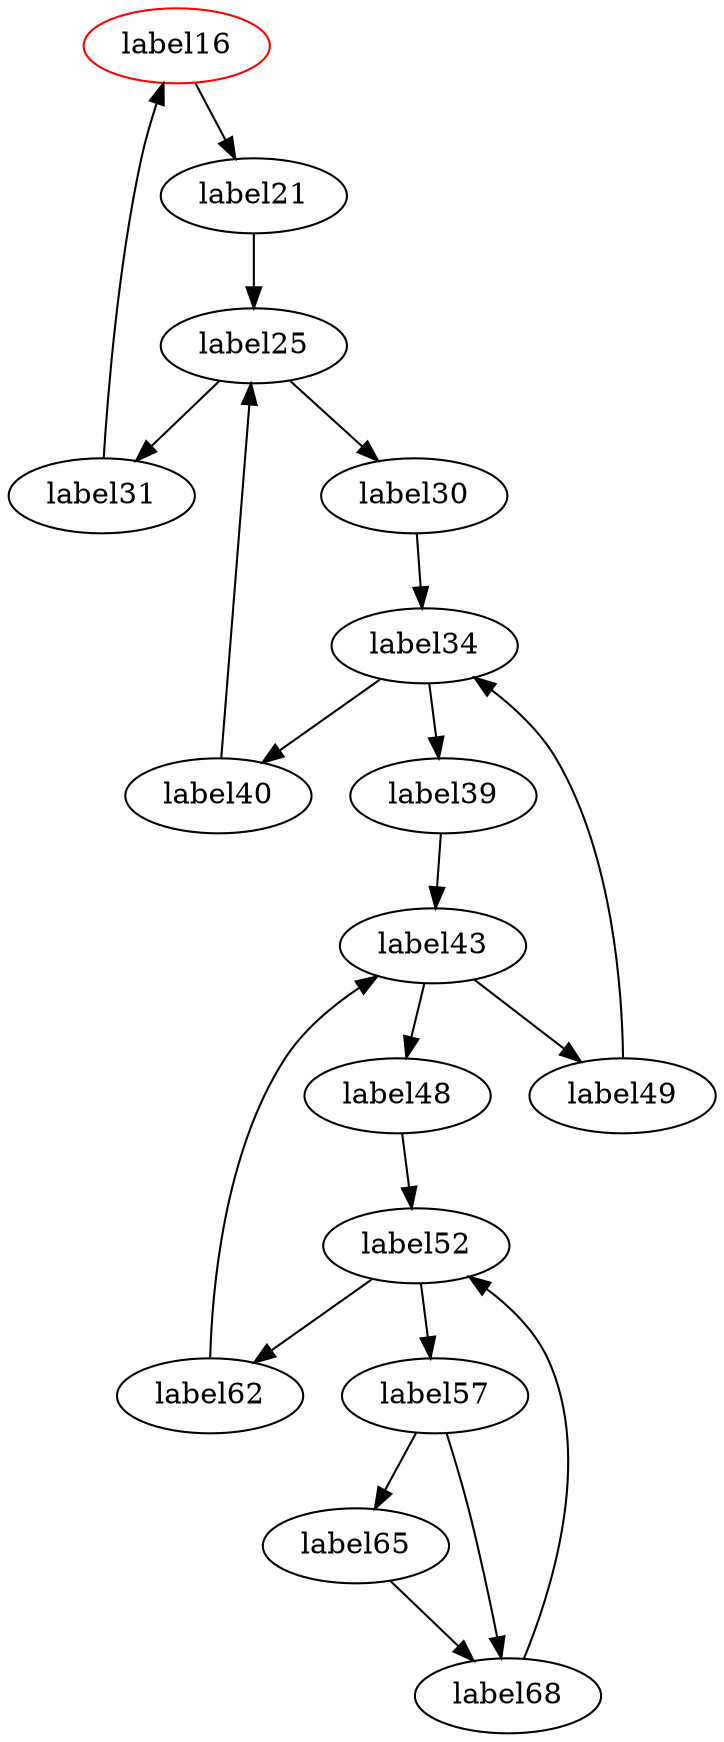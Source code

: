 digraph G {
	label16 [color=red];
	label16->label21;
	label52->label57;
	label52->label62;
	label57->label65;
	label57->label68;
	label65->label68;
	label21->label25;
	label62->label43;
	label31->label16;
	label30->label34;
	label25->label30;
	label25->label31;
	label40->label25;
	label39->label43;
	label34->label39;
	label34->label40;
	label49->label34;
	label48->label52;
	label43->label48;
	label43->label49;
	label68->label52;
}
